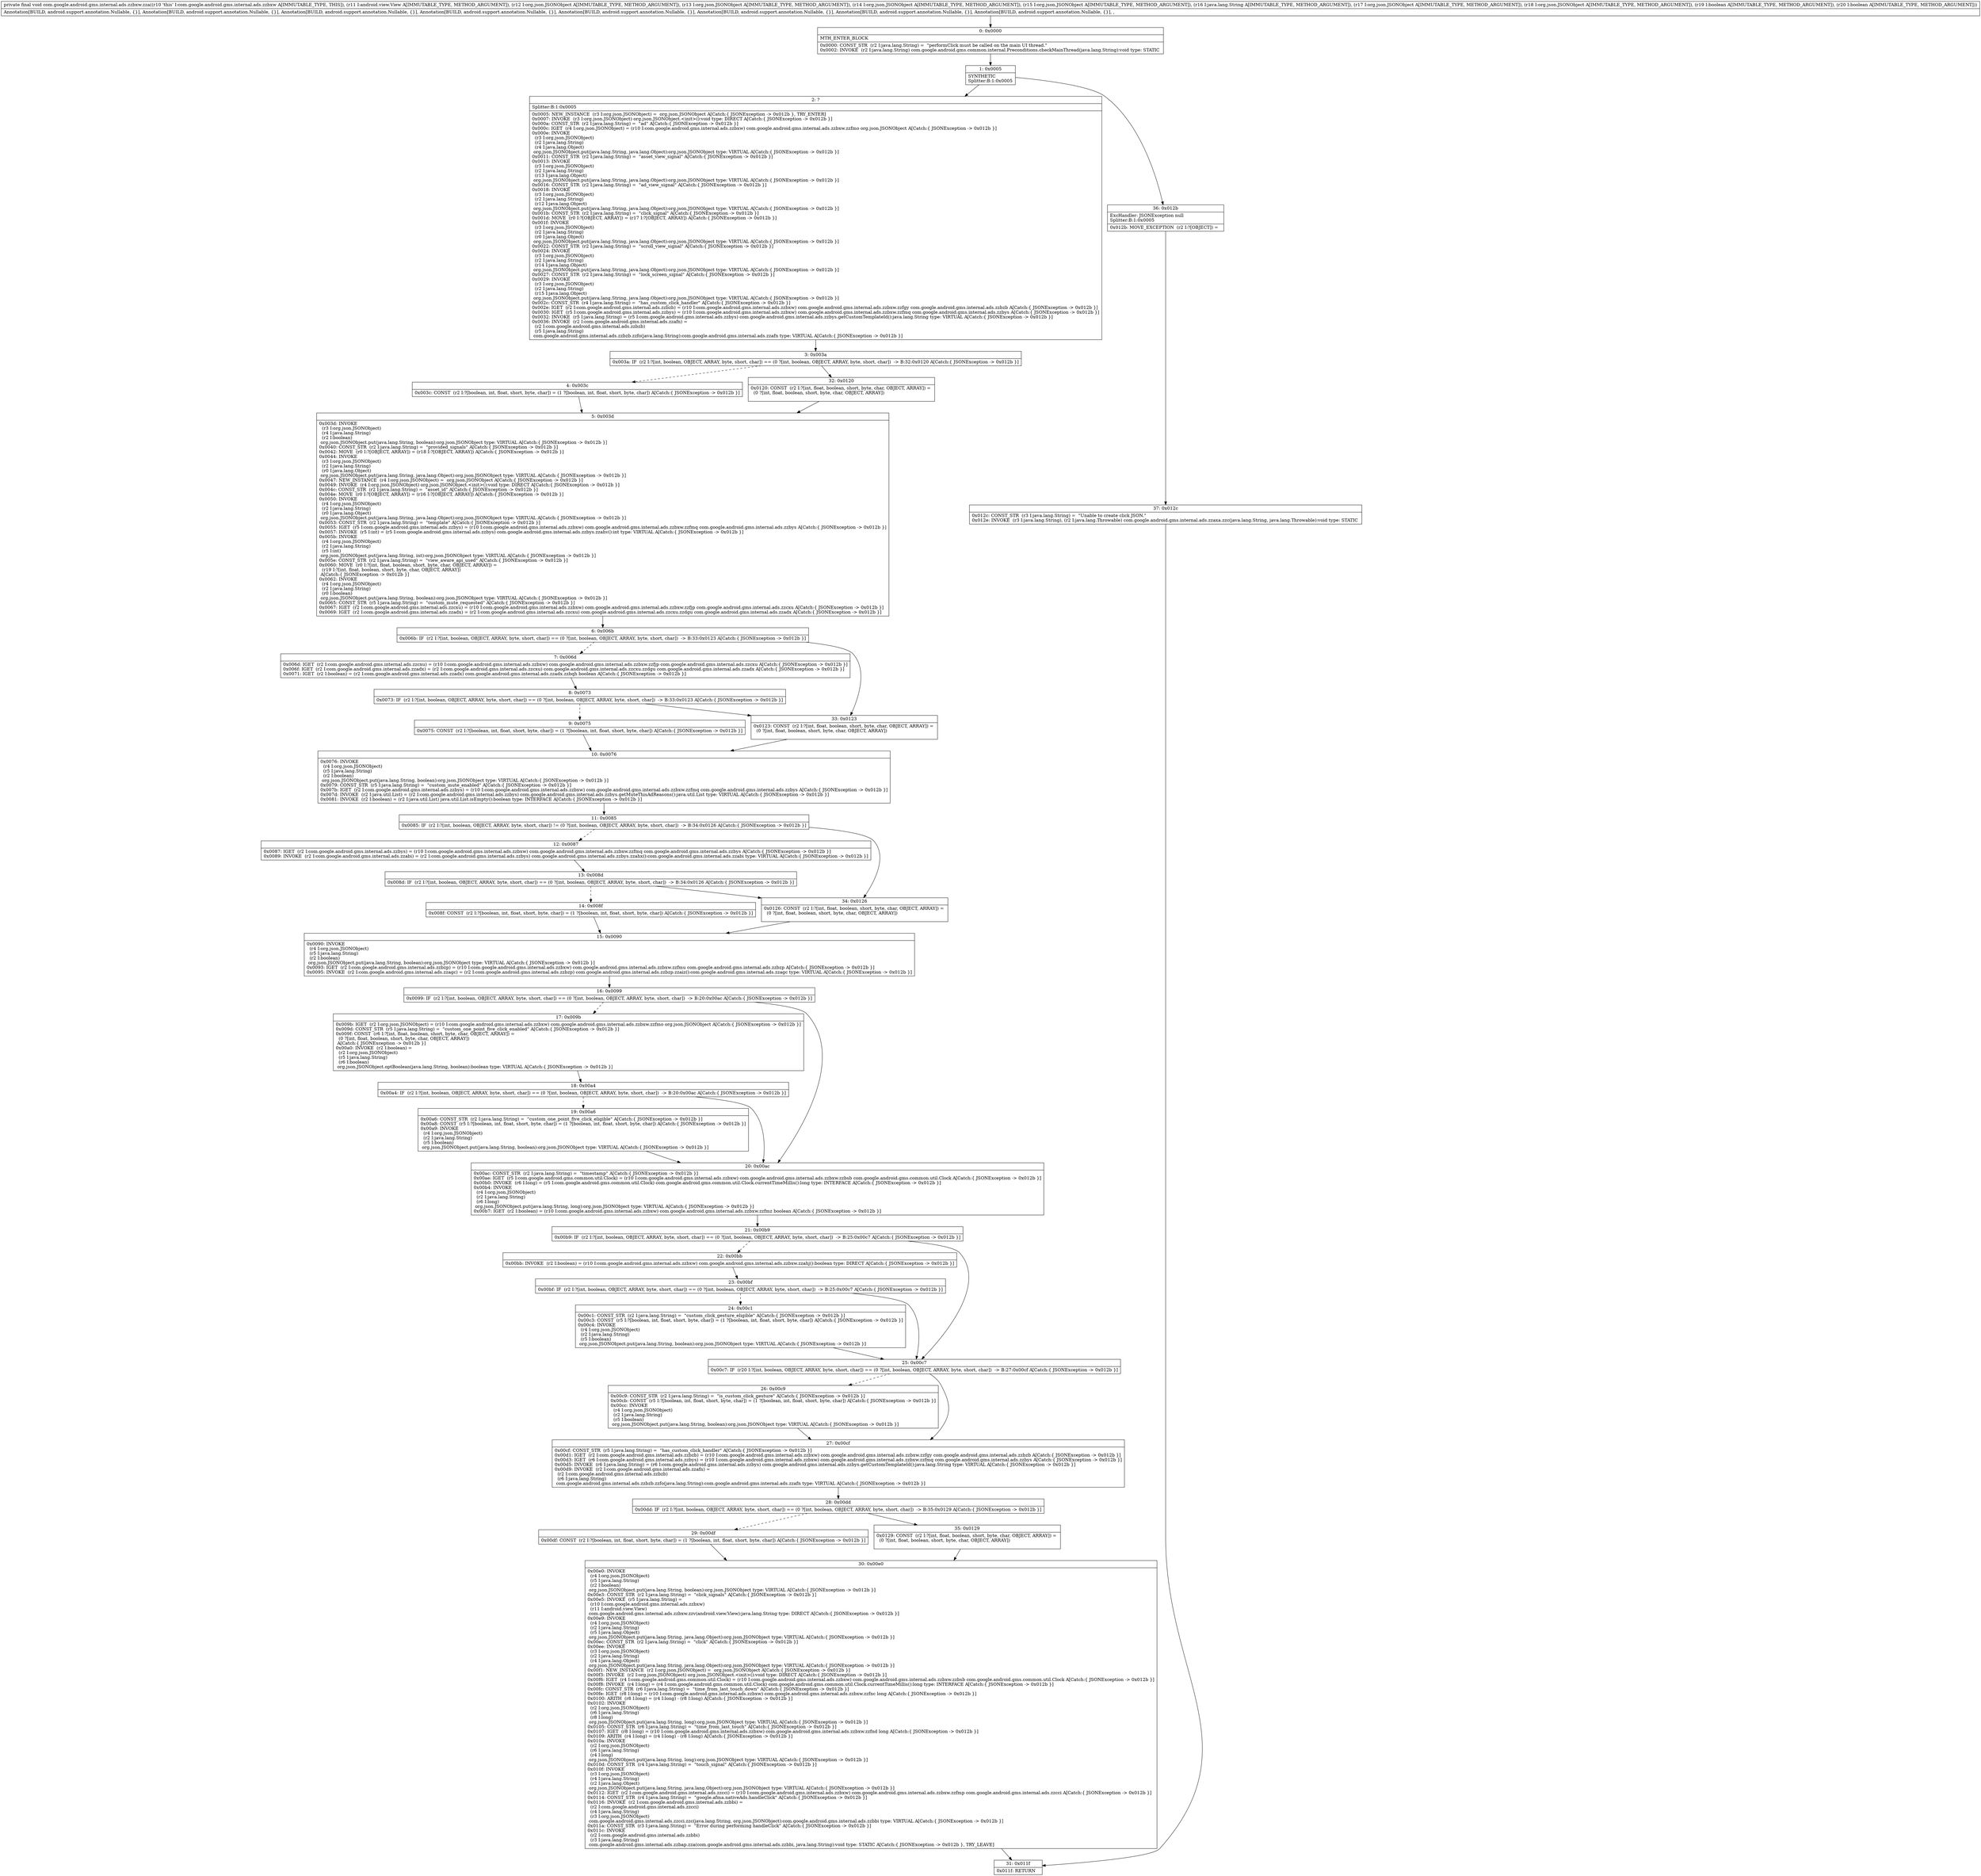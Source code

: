 digraph "CFG forcom.google.android.gms.internal.ads.zzbxw.zza(Landroid\/view\/View;Lorg\/json\/JSONObject;Lorg\/json\/JSONObject;Lorg\/json\/JSONObject;Lorg\/json\/JSONObject;Ljava\/lang\/String;Lorg\/json\/JSONObject;Lorg\/json\/JSONObject;ZZ)V" {
Node_0 [shape=record,label="{0\:\ 0x0000|MTH_ENTER_BLOCK\l|0x0000: CONST_STR  (r2 I:java.lang.String) =  \"performClick must be called on the main UI thread.\" \l0x0002: INVOKE  (r2 I:java.lang.String) com.google.android.gms.common.internal.Preconditions.checkMainThread(java.lang.String):void type: STATIC \l}"];
Node_1 [shape=record,label="{1\:\ 0x0005|SYNTHETIC\lSplitter:B:1:0x0005\l}"];
Node_2 [shape=record,label="{2\:\ ?|Splitter:B:1:0x0005\l|0x0005: NEW_INSTANCE  (r3 I:org.json.JSONObject) =  org.json.JSONObject A[Catch:\{ JSONException \-\> 0x012b \}, TRY_ENTER]\l0x0007: INVOKE  (r3 I:org.json.JSONObject) org.json.JSONObject.\<init\>():void type: DIRECT A[Catch:\{ JSONException \-\> 0x012b \}]\l0x000a: CONST_STR  (r2 I:java.lang.String) =  \"ad\" A[Catch:\{ JSONException \-\> 0x012b \}]\l0x000c: IGET  (r4 I:org.json.JSONObject) = (r10 I:com.google.android.gms.internal.ads.zzbxw) com.google.android.gms.internal.ads.zzbxw.zzfmo org.json.JSONObject A[Catch:\{ JSONException \-\> 0x012b \}]\l0x000e: INVOKE  \l  (r3 I:org.json.JSONObject)\l  (r2 I:java.lang.String)\l  (r4 I:java.lang.Object)\l org.json.JSONObject.put(java.lang.String, java.lang.Object):org.json.JSONObject type: VIRTUAL A[Catch:\{ JSONException \-\> 0x012b \}]\l0x0011: CONST_STR  (r2 I:java.lang.String) =  \"asset_view_signal\" A[Catch:\{ JSONException \-\> 0x012b \}]\l0x0013: INVOKE  \l  (r3 I:org.json.JSONObject)\l  (r2 I:java.lang.String)\l  (r13 I:java.lang.Object)\l org.json.JSONObject.put(java.lang.String, java.lang.Object):org.json.JSONObject type: VIRTUAL A[Catch:\{ JSONException \-\> 0x012b \}]\l0x0016: CONST_STR  (r2 I:java.lang.String) =  \"ad_view_signal\" A[Catch:\{ JSONException \-\> 0x012b \}]\l0x0018: INVOKE  \l  (r3 I:org.json.JSONObject)\l  (r2 I:java.lang.String)\l  (r12 I:java.lang.Object)\l org.json.JSONObject.put(java.lang.String, java.lang.Object):org.json.JSONObject type: VIRTUAL A[Catch:\{ JSONException \-\> 0x012b \}]\l0x001b: CONST_STR  (r2 I:java.lang.String) =  \"click_signal\" A[Catch:\{ JSONException \-\> 0x012b \}]\l0x001d: MOVE  (r0 I:?[OBJECT, ARRAY]) = (r17 I:?[OBJECT, ARRAY]) A[Catch:\{ JSONException \-\> 0x012b \}]\l0x001f: INVOKE  \l  (r3 I:org.json.JSONObject)\l  (r2 I:java.lang.String)\l  (r0 I:java.lang.Object)\l org.json.JSONObject.put(java.lang.String, java.lang.Object):org.json.JSONObject type: VIRTUAL A[Catch:\{ JSONException \-\> 0x012b \}]\l0x0022: CONST_STR  (r2 I:java.lang.String) =  \"scroll_view_signal\" A[Catch:\{ JSONException \-\> 0x012b \}]\l0x0024: INVOKE  \l  (r3 I:org.json.JSONObject)\l  (r2 I:java.lang.String)\l  (r14 I:java.lang.Object)\l org.json.JSONObject.put(java.lang.String, java.lang.Object):org.json.JSONObject type: VIRTUAL A[Catch:\{ JSONException \-\> 0x012b \}]\l0x0027: CONST_STR  (r2 I:java.lang.String) =  \"lock_screen_signal\" A[Catch:\{ JSONException \-\> 0x012b \}]\l0x0029: INVOKE  \l  (r3 I:org.json.JSONObject)\l  (r2 I:java.lang.String)\l  (r15 I:java.lang.Object)\l org.json.JSONObject.put(java.lang.String, java.lang.Object):org.json.JSONObject type: VIRTUAL A[Catch:\{ JSONException \-\> 0x012b \}]\l0x002c: CONST_STR  (r4 I:java.lang.String) =  \"has_custom_click_handler\" A[Catch:\{ JSONException \-\> 0x012b \}]\l0x002e: IGET  (r2 I:com.google.android.gms.internal.ads.zzbzb) = (r10 I:com.google.android.gms.internal.ads.zzbxw) com.google.android.gms.internal.ads.zzbxw.zzfgy com.google.android.gms.internal.ads.zzbzb A[Catch:\{ JSONException \-\> 0x012b \}]\l0x0030: IGET  (r5 I:com.google.android.gms.internal.ads.zzbys) = (r10 I:com.google.android.gms.internal.ads.zzbxw) com.google.android.gms.internal.ads.zzbxw.zzfmq com.google.android.gms.internal.ads.zzbys A[Catch:\{ JSONException \-\> 0x012b \}]\l0x0032: INVOKE  (r5 I:java.lang.String) = (r5 I:com.google.android.gms.internal.ads.zzbys) com.google.android.gms.internal.ads.zzbys.getCustomTemplateId():java.lang.String type: VIRTUAL A[Catch:\{ JSONException \-\> 0x012b \}]\l0x0036: INVOKE  (r2 I:com.google.android.gms.internal.ads.zzafn) = \l  (r2 I:com.google.android.gms.internal.ads.zzbzb)\l  (r5 I:java.lang.String)\l com.google.android.gms.internal.ads.zzbzb.zzfo(java.lang.String):com.google.android.gms.internal.ads.zzafn type: VIRTUAL A[Catch:\{ JSONException \-\> 0x012b \}]\l}"];
Node_3 [shape=record,label="{3\:\ 0x003a|0x003a: IF  (r2 I:?[int, boolean, OBJECT, ARRAY, byte, short, char]) == (0 ?[int, boolean, OBJECT, ARRAY, byte, short, char])  \-\> B:32:0x0120 A[Catch:\{ JSONException \-\> 0x012b \}]\l}"];
Node_4 [shape=record,label="{4\:\ 0x003c|0x003c: CONST  (r2 I:?[boolean, int, float, short, byte, char]) = (1 ?[boolean, int, float, short, byte, char]) A[Catch:\{ JSONException \-\> 0x012b \}]\l}"];
Node_5 [shape=record,label="{5\:\ 0x003d|0x003d: INVOKE  \l  (r3 I:org.json.JSONObject)\l  (r4 I:java.lang.String)\l  (r2 I:boolean)\l org.json.JSONObject.put(java.lang.String, boolean):org.json.JSONObject type: VIRTUAL A[Catch:\{ JSONException \-\> 0x012b \}]\l0x0040: CONST_STR  (r2 I:java.lang.String) =  \"provided_signals\" A[Catch:\{ JSONException \-\> 0x012b \}]\l0x0042: MOVE  (r0 I:?[OBJECT, ARRAY]) = (r18 I:?[OBJECT, ARRAY]) A[Catch:\{ JSONException \-\> 0x012b \}]\l0x0044: INVOKE  \l  (r3 I:org.json.JSONObject)\l  (r2 I:java.lang.String)\l  (r0 I:java.lang.Object)\l org.json.JSONObject.put(java.lang.String, java.lang.Object):org.json.JSONObject type: VIRTUAL A[Catch:\{ JSONException \-\> 0x012b \}]\l0x0047: NEW_INSTANCE  (r4 I:org.json.JSONObject) =  org.json.JSONObject A[Catch:\{ JSONException \-\> 0x012b \}]\l0x0049: INVOKE  (r4 I:org.json.JSONObject) org.json.JSONObject.\<init\>():void type: DIRECT A[Catch:\{ JSONException \-\> 0x012b \}]\l0x004c: CONST_STR  (r2 I:java.lang.String) =  \"asset_id\" A[Catch:\{ JSONException \-\> 0x012b \}]\l0x004e: MOVE  (r0 I:?[OBJECT, ARRAY]) = (r16 I:?[OBJECT, ARRAY]) A[Catch:\{ JSONException \-\> 0x012b \}]\l0x0050: INVOKE  \l  (r4 I:org.json.JSONObject)\l  (r2 I:java.lang.String)\l  (r0 I:java.lang.Object)\l org.json.JSONObject.put(java.lang.String, java.lang.Object):org.json.JSONObject type: VIRTUAL A[Catch:\{ JSONException \-\> 0x012b \}]\l0x0053: CONST_STR  (r2 I:java.lang.String) =  \"template\" A[Catch:\{ JSONException \-\> 0x012b \}]\l0x0055: IGET  (r5 I:com.google.android.gms.internal.ads.zzbys) = (r10 I:com.google.android.gms.internal.ads.zzbxw) com.google.android.gms.internal.ads.zzbxw.zzfmq com.google.android.gms.internal.ads.zzbys A[Catch:\{ JSONException \-\> 0x012b \}]\l0x0057: INVOKE  (r5 I:int) = (r5 I:com.google.android.gms.internal.ads.zzbys) com.google.android.gms.internal.ads.zzbys.zzahv():int type: VIRTUAL A[Catch:\{ JSONException \-\> 0x012b \}]\l0x005b: INVOKE  \l  (r4 I:org.json.JSONObject)\l  (r2 I:java.lang.String)\l  (r5 I:int)\l org.json.JSONObject.put(java.lang.String, int):org.json.JSONObject type: VIRTUAL A[Catch:\{ JSONException \-\> 0x012b \}]\l0x005e: CONST_STR  (r2 I:java.lang.String) =  \"view_aware_api_used\" A[Catch:\{ JSONException \-\> 0x012b \}]\l0x0060: MOVE  (r0 I:?[int, float, boolean, short, byte, char, OBJECT, ARRAY]) = \l  (r19 I:?[int, float, boolean, short, byte, char, OBJECT, ARRAY])\l A[Catch:\{ JSONException \-\> 0x012b \}]\l0x0062: INVOKE  \l  (r4 I:org.json.JSONObject)\l  (r2 I:java.lang.String)\l  (r0 I:boolean)\l org.json.JSONObject.put(java.lang.String, boolean):org.json.JSONObject type: VIRTUAL A[Catch:\{ JSONException \-\> 0x012b \}]\l0x0065: CONST_STR  (r5 I:java.lang.String) =  \"custom_mute_requested\" A[Catch:\{ JSONException \-\> 0x012b \}]\l0x0067: IGET  (r2 I:com.google.android.gms.internal.ads.zzcxu) = (r10 I:com.google.android.gms.internal.ads.zzbxw) com.google.android.gms.internal.ads.zzbxw.zzfjp com.google.android.gms.internal.ads.zzcxu A[Catch:\{ JSONException \-\> 0x012b \}]\l0x0069: IGET  (r2 I:com.google.android.gms.internal.ads.zzadx) = (r2 I:com.google.android.gms.internal.ads.zzcxu) com.google.android.gms.internal.ads.zzcxu.zzdgu com.google.android.gms.internal.ads.zzadx A[Catch:\{ JSONException \-\> 0x012b \}]\l}"];
Node_6 [shape=record,label="{6\:\ 0x006b|0x006b: IF  (r2 I:?[int, boolean, OBJECT, ARRAY, byte, short, char]) == (0 ?[int, boolean, OBJECT, ARRAY, byte, short, char])  \-\> B:33:0x0123 A[Catch:\{ JSONException \-\> 0x012b \}]\l}"];
Node_7 [shape=record,label="{7\:\ 0x006d|0x006d: IGET  (r2 I:com.google.android.gms.internal.ads.zzcxu) = (r10 I:com.google.android.gms.internal.ads.zzbxw) com.google.android.gms.internal.ads.zzbxw.zzfjp com.google.android.gms.internal.ads.zzcxu A[Catch:\{ JSONException \-\> 0x012b \}]\l0x006f: IGET  (r2 I:com.google.android.gms.internal.ads.zzadx) = (r2 I:com.google.android.gms.internal.ads.zzcxu) com.google.android.gms.internal.ads.zzcxu.zzdgu com.google.android.gms.internal.ads.zzadx A[Catch:\{ JSONException \-\> 0x012b \}]\l0x0071: IGET  (r2 I:boolean) = (r2 I:com.google.android.gms.internal.ads.zzadx) com.google.android.gms.internal.ads.zzadx.zzbqh boolean A[Catch:\{ JSONException \-\> 0x012b \}]\l}"];
Node_8 [shape=record,label="{8\:\ 0x0073|0x0073: IF  (r2 I:?[int, boolean, OBJECT, ARRAY, byte, short, char]) == (0 ?[int, boolean, OBJECT, ARRAY, byte, short, char])  \-\> B:33:0x0123 A[Catch:\{ JSONException \-\> 0x012b \}]\l}"];
Node_9 [shape=record,label="{9\:\ 0x0075|0x0075: CONST  (r2 I:?[boolean, int, float, short, byte, char]) = (1 ?[boolean, int, float, short, byte, char]) A[Catch:\{ JSONException \-\> 0x012b \}]\l}"];
Node_10 [shape=record,label="{10\:\ 0x0076|0x0076: INVOKE  \l  (r4 I:org.json.JSONObject)\l  (r5 I:java.lang.String)\l  (r2 I:boolean)\l org.json.JSONObject.put(java.lang.String, boolean):org.json.JSONObject type: VIRTUAL A[Catch:\{ JSONException \-\> 0x012b \}]\l0x0079: CONST_STR  (r5 I:java.lang.String) =  \"custom_mute_enabled\" A[Catch:\{ JSONException \-\> 0x012b \}]\l0x007b: IGET  (r2 I:com.google.android.gms.internal.ads.zzbys) = (r10 I:com.google.android.gms.internal.ads.zzbxw) com.google.android.gms.internal.ads.zzbxw.zzfmq com.google.android.gms.internal.ads.zzbys A[Catch:\{ JSONException \-\> 0x012b \}]\l0x007d: INVOKE  (r2 I:java.util.List) = (r2 I:com.google.android.gms.internal.ads.zzbys) com.google.android.gms.internal.ads.zzbys.getMuteThisAdReasons():java.util.List type: VIRTUAL A[Catch:\{ JSONException \-\> 0x012b \}]\l0x0081: INVOKE  (r2 I:boolean) = (r2 I:java.util.List) java.util.List.isEmpty():boolean type: INTERFACE A[Catch:\{ JSONException \-\> 0x012b \}]\l}"];
Node_11 [shape=record,label="{11\:\ 0x0085|0x0085: IF  (r2 I:?[int, boolean, OBJECT, ARRAY, byte, short, char]) != (0 ?[int, boolean, OBJECT, ARRAY, byte, short, char])  \-\> B:34:0x0126 A[Catch:\{ JSONException \-\> 0x012b \}]\l}"];
Node_12 [shape=record,label="{12\:\ 0x0087|0x0087: IGET  (r2 I:com.google.android.gms.internal.ads.zzbys) = (r10 I:com.google.android.gms.internal.ads.zzbxw) com.google.android.gms.internal.ads.zzbxw.zzfmq com.google.android.gms.internal.ads.zzbys A[Catch:\{ JSONException \-\> 0x012b \}]\l0x0089: INVOKE  (r2 I:com.google.android.gms.internal.ads.zzabi) = (r2 I:com.google.android.gms.internal.ads.zzbys) com.google.android.gms.internal.ads.zzbys.zzahx():com.google.android.gms.internal.ads.zzabi type: VIRTUAL A[Catch:\{ JSONException \-\> 0x012b \}]\l}"];
Node_13 [shape=record,label="{13\:\ 0x008d|0x008d: IF  (r2 I:?[int, boolean, OBJECT, ARRAY, byte, short, char]) == (0 ?[int, boolean, OBJECT, ARRAY, byte, short, char])  \-\> B:34:0x0126 A[Catch:\{ JSONException \-\> 0x012b \}]\l}"];
Node_14 [shape=record,label="{14\:\ 0x008f|0x008f: CONST  (r2 I:?[boolean, int, float, short, byte, char]) = (1 ?[boolean, int, float, short, byte, char]) A[Catch:\{ JSONException \-\> 0x012b \}]\l}"];
Node_15 [shape=record,label="{15\:\ 0x0090|0x0090: INVOKE  \l  (r4 I:org.json.JSONObject)\l  (r5 I:java.lang.String)\l  (r2 I:boolean)\l org.json.JSONObject.put(java.lang.String, boolean):org.json.JSONObject type: VIRTUAL A[Catch:\{ JSONException \-\> 0x012b \}]\l0x0093: IGET  (r2 I:com.google.android.gms.internal.ads.zzbzp) = (r10 I:com.google.android.gms.internal.ads.zzbxw) com.google.android.gms.internal.ads.zzbxw.zzfmu com.google.android.gms.internal.ads.zzbzp A[Catch:\{ JSONException \-\> 0x012b \}]\l0x0095: INVOKE  (r2 I:com.google.android.gms.internal.ads.zzagc) = (r2 I:com.google.android.gms.internal.ads.zzbzp) com.google.android.gms.internal.ads.zzbzp.zzaiz():com.google.android.gms.internal.ads.zzagc type: VIRTUAL A[Catch:\{ JSONException \-\> 0x012b \}]\l}"];
Node_16 [shape=record,label="{16\:\ 0x0099|0x0099: IF  (r2 I:?[int, boolean, OBJECT, ARRAY, byte, short, char]) == (0 ?[int, boolean, OBJECT, ARRAY, byte, short, char])  \-\> B:20:0x00ac A[Catch:\{ JSONException \-\> 0x012b \}]\l}"];
Node_17 [shape=record,label="{17\:\ 0x009b|0x009b: IGET  (r2 I:org.json.JSONObject) = (r10 I:com.google.android.gms.internal.ads.zzbxw) com.google.android.gms.internal.ads.zzbxw.zzfmo org.json.JSONObject A[Catch:\{ JSONException \-\> 0x012b \}]\l0x009d: CONST_STR  (r5 I:java.lang.String) =  \"custom_one_point_five_click_enabled\" A[Catch:\{ JSONException \-\> 0x012b \}]\l0x009f: CONST  (r6 I:?[int, float, boolean, short, byte, char, OBJECT, ARRAY]) = \l  (0 ?[int, float, boolean, short, byte, char, OBJECT, ARRAY])\l A[Catch:\{ JSONException \-\> 0x012b \}]\l0x00a0: INVOKE  (r2 I:boolean) = \l  (r2 I:org.json.JSONObject)\l  (r5 I:java.lang.String)\l  (r6 I:boolean)\l org.json.JSONObject.optBoolean(java.lang.String, boolean):boolean type: VIRTUAL A[Catch:\{ JSONException \-\> 0x012b \}]\l}"];
Node_18 [shape=record,label="{18\:\ 0x00a4|0x00a4: IF  (r2 I:?[int, boolean, OBJECT, ARRAY, byte, short, char]) == (0 ?[int, boolean, OBJECT, ARRAY, byte, short, char])  \-\> B:20:0x00ac A[Catch:\{ JSONException \-\> 0x012b \}]\l}"];
Node_19 [shape=record,label="{19\:\ 0x00a6|0x00a6: CONST_STR  (r2 I:java.lang.String) =  \"custom_one_point_five_click_eligible\" A[Catch:\{ JSONException \-\> 0x012b \}]\l0x00a8: CONST  (r5 I:?[boolean, int, float, short, byte, char]) = (1 ?[boolean, int, float, short, byte, char]) A[Catch:\{ JSONException \-\> 0x012b \}]\l0x00a9: INVOKE  \l  (r4 I:org.json.JSONObject)\l  (r2 I:java.lang.String)\l  (r5 I:boolean)\l org.json.JSONObject.put(java.lang.String, boolean):org.json.JSONObject type: VIRTUAL A[Catch:\{ JSONException \-\> 0x012b \}]\l}"];
Node_20 [shape=record,label="{20\:\ 0x00ac|0x00ac: CONST_STR  (r2 I:java.lang.String) =  \"timestamp\" A[Catch:\{ JSONException \-\> 0x012b \}]\l0x00ae: IGET  (r5 I:com.google.android.gms.common.util.Clock) = (r10 I:com.google.android.gms.internal.ads.zzbxw) com.google.android.gms.internal.ads.zzbxw.zzbsb com.google.android.gms.common.util.Clock A[Catch:\{ JSONException \-\> 0x012b \}]\l0x00b0: INVOKE  (r6 I:long) = (r5 I:com.google.android.gms.common.util.Clock) com.google.android.gms.common.util.Clock.currentTimeMillis():long type: INTERFACE A[Catch:\{ JSONException \-\> 0x012b \}]\l0x00b4: INVOKE  \l  (r4 I:org.json.JSONObject)\l  (r2 I:java.lang.String)\l  (r6 I:long)\l org.json.JSONObject.put(java.lang.String, long):org.json.JSONObject type: VIRTUAL A[Catch:\{ JSONException \-\> 0x012b \}]\l0x00b7: IGET  (r2 I:boolean) = (r10 I:com.google.android.gms.internal.ads.zzbxw) com.google.android.gms.internal.ads.zzbxw.zzfmz boolean A[Catch:\{ JSONException \-\> 0x012b \}]\l}"];
Node_21 [shape=record,label="{21\:\ 0x00b9|0x00b9: IF  (r2 I:?[int, boolean, OBJECT, ARRAY, byte, short, char]) == (0 ?[int, boolean, OBJECT, ARRAY, byte, short, char])  \-\> B:25:0x00c7 A[Catch:\{ JSONException \-\> 0x012b \}]\l}"];
Node_22 [shape=record,label="{22\:\ 0x00bb|0x00bb: INVOKE  (r2 I:boolean) = (r10 I:com.google.android.gms.internal.ads.zzbxw) com.google.android.gms.internal.ads.zzbxw.zzahj():boolean type: DIRECT A[Catch:\{ JSONException \-\> 0x012b \}]\l}"];
Node_23 [shape=record,label="{23\:\ 0x00bf|0x00bf: IF  (r2 I:?[int, boolean, OBJECT, ARRAY, byte, short, char]) == (0 ?[int, boolean, OBJECT, ARRAY, byte, short, char])  \-\> B:25:0x00c7 A[Catch:\{ JSONException \-\> 0x012b \}]\l}"];
Node_24 [shape=record,label="{24\:\ 0x00c1|0x00c1: CONST_STR  (r2 I:java.lang.String) =  \"custom_click_gesture_eligible\" A[Catch:\{ JSONException \-\> 0x012b \}]\l0x00c3: CONST  (r5 I:?[boolean, int, float, short, byte, char]) = (1 ?[boolean, int, float, short, byte, char]) A[Catch:\{ JSONException \-\> 0x012b \}]\l0x00c4: INVOKE  \l  (r4 I:org.json.JSONObject)\l  (r2 I:java.lang.String)\l  (r5 I:boolean)\l org.json.JSONObject.put(java.lang.String, boolean):org.json.JSONObject type: VIRTUAL A[Catch:\{ JSONException \-\> 0x012b \}]\l}"];
Node_25 [shape=record,label="{25\:\ 0x00c7|0x00c7: IF  (r20 I:?[int, boolean, OBJECT, ARRAY, byte, short, char]) == (0 ?[int, boolean, OBJECT, ARRAY, byte, short, char])  \-\> B:27:0x00cf A[Catch:\{ JSONException \-\> 0x012b \}]\l}"];
Node_26 [shape=record,label="{26\:\ 0x00c9|0x00c9: CONST_STR  (r2 I:java.lang.String) =  \"is_custom_click_gesture\" A[Catch:\{ JSONException \-\> 0x012b \}]\l0x00cb: CONST  (r5 I:?[boolean, int, float, short, byte, char]) = (1 ?[boolean, int, float, short, byte, char]) A[Catch:\{ JSONException \-\> 0x012b \}]\l0x00cc: INVOKE  \l  (r4 I:org.json.JSONObject)\l  (r2 I:java.lang.String)\l  (r5 I:boolean)\l org.json.JSONObject.put(java.lang.String, boolean):org.json.JSONObject type: VIRTUAL A[Catch:\{ JSONException \-\> 0x012b \}]\l}"];
Node_27 [shape=record,label="{27\:\ 0x00cf|0x00cf: CONST_STR  (r5 I:java.lang.String) =  \"has_custom_click_handler\" A[Catch:\{ JSONException \-\> 0x012b \}]\l0x00d1: IGET  (r2 I:com.google.android.gms.internal.ads.zzbzb) = (r10 I:com.google.android.gms.internal.ads.zzbxw) com.google.android.gms.internal.ads.zzbxw.zzfgy com.google.android.gms.internal.ads.zzbzb A[Catch:\{ JSONException \-\> 0x012b \}]\l0x00d3: IGET  (r6 I:com.google.android.gms.internal.ads.zzbys) = (r10 I:com.google.android.gms.internal.ads.zzbxw) com.google.android.gms.internal.ads.zzbxw.zzfmq com.google.android.gms.internal.ads.zzbys A[Catch:\{ JSONException \-\> 0x012b \}]\l0x00d5: INVOKE  (r6 I:java.lang.String) = (r6 I:com.google.android.gms.internal.ads.zzbys) com.google.android.gms.internal.ads.zzbys.getCustomTemplateId():java.lang.String type: VIRTUAL A[Catch:\{ JSONException \-\> 0x012b \}]\l0x00d9: INVOKE  (r2 I:com.google.android.gms.internal.ads.zzafn) = \l  (r2 I:com.google.android.gms.internal.ads.zzbzb)\l  (r6 I:java.lang.String)\l com.google.android.gms.internal.ads.zzbzb.zzfo(java.lang.String):com.google.android.gms.internal.ads.zzafn type: VIRTUAL A[Catch:\{ JSONException \-\> 0x012b \}]\l}"];
Node_28 [shape=record,label="{28\:\ 0x00dd|0x00dd: IF  (r2 I:?[int, boolean, OBJECT, ARRAY, byte, short, char]) == (0 ?[int, boolean, OBJECT, ARRAY, byte, short, char])  \-\> B:35:0x0129 A[Catch:\{ JSONException \-\> 0x012b \}]\l}"];
Node_29 [shape=record,label="{29\:\ 0x00df|0x00df: CONST  (r2 I:?[boolean, int, float, short, byte, char]) = (1 ?[boolean, int, float, short, byte, char]) A[Catch:\{ JSONException \-\> 0x012b \}]\l}"];
Node_30 [shape=record,label="{30\:\ 0x00e0|0x00e0: INVOKE  \l  (r4 I:org.json.JSONObject)\l  (r5 I:java.lang.String)\l  (r2 I:boolean)\l org.json.JSONObject.put(java.lang.String, boolean):org.json.JSONObject type: VIRTUAL A[Catch:\{ JSONException \-\> 0x012b \}]\l0x00e3: CONST_STR  (r2 I:java.lang.String) =  \"click_signals\" A[Catch:\{ JSONException \-\> 0x012b \}]\l0x00e5: INVOKE  (r5 I:java.lang.String) = \l  (r10 I:com.google.android.gms.internal.ads.zzbxw)\l  (r11 I:android.view.View)\l com.google.android.gms.internal.ads.zzbxw.zzv(android.view.View):java.lang.String type: DIRECT A[Catch:\{ JSONException \-\> 0x012b \}]\l0x00e9: INVOKE  \l  (r4 I:org.json.JSONObject)\l  (r2 I:java.lang.String)\l  (r5 I:java.lang.Object)\l org.json.JSONObject.put(java.lang.String, java.lang.Object):org.json.JSONObject type: VIRTUAL A[Catch:\{ JSONException \-\> 0x012b \}]\l0x00ec: CONST_STR  (r2 I:java.lang.String) =  \"click\" A[Catch:\{ JSONException \-\> 0x012b \}]\l0x00ee: INVOKE  \l  (r3 I:org.json.JSONObject)\l  (r2 I:java.lang.String)\l  (r4 I:java.lang.Object)\l org.json.JSONObject.put(java.lang.String, java.lang.Object):org.json.JSONObject type: VIRTUAL A[Catch:\{ JSONException \-\> 0x012b \}]\l0x00f1: NEW_INSTANCE  (r2 I:org.json.JSONObject) =  org.json.JSONObject A[Catch:\{ JSONException \-\> 0x012b \}]\l0x00f3: INVOKE  (r2 I:org.json.JSONObject) org.json.JSONObject.\<init\>():void type: DIRECT A[Catch:\{ JSONException \-\> 0x012b \}]\l0x00f6: IGET  (r4 I:com.google.android.gms.common.util.Clock) = (r10 I:com.google.android.gms.internal.ads.zzbxw) com.google.android.gms.internal.ads.zzbxw.zzbsb com.google.android.gms.common.util.Clock A[Catch:\{ JSONException \-\> 0x012b \}]\l0x00f8: INVOKE  (r4 I:long) = (r4 I:com.google.android.gms.common.util.Clock) com.google.android.gms.common.util.Clock.currentTimeMillis():long type: INTERFACE A[Catch:\{ JSONException \-\> 0x012b \}]\l0x00fc: CONST_STR  (r6 I:java.lang.String) =  \"time_from_last_touch_down\" A[Catch:\{ JSONException \-\> 0x012b \}]\l0x00fe: IGET  (r8 I:long) = (r10 I:com.google.android.gms.internal.ads.zzbxw) com.google.android.gms.internal.ads.zzbxw.zzfnc long A[Catch:\{ JSONException \-\> 0x012b \}]\l0x0100: ARITH  (r8 I:long) = (r4 I:long) \- (r8 I:long) A[Catch:\{ JSONException \-\> 0x012b \}]\l0x0102: INVOKE  \l  (r2 I:org.json.JSONObject)\l  (r6 I:java.lang.String)\l  (r8 I:long)\l org.json.JSONObject.put(java.lang.String, long):org.json.JSONObject type: VIRTUAL A[Catch:\{ JSONException \-\> 0x012b \}]\l0x0105: CONST_STR  (r6 I:java.lang.String) =  \"time_from_last_touch\" A[Catch:\{ JSONException \-\> 0x012b \}]\l0x0107: IGET  (r8 I:long) = (r10 I:com.google.android.gms.internal.ads.zzbxw) com.google.android.gms.internal.ads.zzbxw.zzfnd long A[Catch:\{ JSONException \-\> 0x012b \}]\l0x0109: ARITH  (r4 I:long) = (r4 I:long) \- (r8 I:long) A[Catch:\{ JSONException \-\> 0x012b \}]\l0x010a: INVOKE  \l  (r2 I:org.json.JSONObject)\l  (r6 I:java.lang.String)\l  (r4 I:long)\l org.json.JSONObject.put(java.lang.String, long):org.json.JSONObject type: VIRTUAL A[Catch:\{ JSONException \-\> 0x012b \}]\l0x010d: CONST_STR  (r4 I:java.lang.String) =  \"touch_signal\" A[Catch:\{ JSONException \-\> 0x012b \}]\l0x010f: INVOKE  \l  (r3 I:org.json.JSONObject)\l  (r4 I:java.lang.String)\l  (r2 I:java.lang.Object)\l org.json.JSONObject.put(java.lang.String, java.lang.Object):org.json.JSONObject type: VIRTUAL A[Catch:\{ JSONException \-\> 0x012b \}]\l0x0112: IGET  (r2 I:com.google.android.gms.internal.ads.zzcci) = (r10 I:com.google.android.gms.internal.ads.zzbxw) com.google.android.gms.internal.ads.zzbxw.zzfmp com.google.android.gms.internal.ads.zzcci A[Catch:\{ JSONException \-\> 0x012b \}]\l0x0114: CONST_STR  (r4 I:java.lang.String) =  \"google.afma.nativeAds.handleClick\" A[Catch:\{ JSONException \-\> 0x012b \}]\l0x0116: INVOKE  (r2 I:com.google.android.gms.internal.ads.zzbbi) = \l  (r2 I:com.google.android.gms.internal.ads.zzcci)\l  (r4 I:java.lang.String)\l  (r3 I:org.json.JSONObject)\l com.google.android.gms.internal.ads.zzcci.zzc(java.lang.String, org.json.JSONObject):com.google.android.gms.internal.ads.zzbbi type: VIRTUAL A[Catch:\{ JSONException \-\> 0x012b \}]\l0x011a: CONST_STR  (r3 I:java.lang.String) =  \"Error during performing handleClick\" A[Catch:\{ JSONException \-\> 0x012b \}]\l0x011c: INVOKE  \l  (r2 I:com.google.android.gms.internal.ads.zzbbi)\l  (r3 I:java.lang.String)\l com.google.android.gms.internal.ads.zzbap.zza(com.google.android.gms.internal.ads.zzbbi, java.lang.String):void type: STATIC A[Catch:\{ JSONException \-\> 0x012b \}, TRY_LEAVE]\l}"];
Node_31 [shape=record,label="{31\:\ 0x011f|0x011f: RETURN   \l}"];
Node_32 [shape=record,label="{32\:\ 0x0120|0x0120: CONST  (r2 I:?[int, float, boolean, short, byte, char, OBJECT, ARRAY]) = \l  (0 ?[int, float, boolean, short, byte, char, OBJECT, ARRAY])\l \l}"];
Node_33 [shape=record,label="{33\:\ 0x0123|0x0123: CONST  (r2 I:?[int, float, boolean, short, byte, char, OBJECT, ARRAY]) = \l  (0 ?[int, float, boolean, short, byte, char, OBJECT, ARRAY])\l \l}"];
Node_34 [shape=record,label="{34\:\ 0x0126|0x0126: CONST  (r2 I:?[int, float, boolean, short, byte, char, OBJECT, ARRAY]) = \l  (0 ?[int, float, boolean, short, byte, char, OBJECT, ARRAY])\l \l}"];
Node_35 [shape=record,label="{35\:\ 0x0129|0x0129: CONST  (r2 I:?[int, float, boolean, short, byte, char, OBJECT, ARRAY]) = \l  (0 ?[int, float, boolean, short, byte, char, OBJECT, ARRAY])\l \l}"];
Node_36 [shape=record,label="{36\:\ 0x012b|ExcHandler: JSONException null\lSplitter:B:1:0x0005\l|0x012b: MOVE_EXCEPTION  (r2 I:?[OBJECT]) =  \l}"];
Node_37 [shape=record,label="{37\:\ 0x012c|0x012c: CONST_STR  (r3 I:java.lang.String) =  \"Unable to create click JSON.\" \l0x012e: INVOKE  (r3 I:java.lang.String), (r2 I:java.lang.Throwable) com.google.android.gms.internal.ads.zzaxa.zzc(java.lang.String, java.lang.Throwable):void type: STATIC \l}"];
MethodNode[shape=record,label="{private final void com.google.android.gms.internal.ads.zzbxw.zza((r10 'this' I:com.google.android.gms.internal.ads.zzbxw A[IMMUTABLE_TYPE, THIS]), (r11 I:android.view.View A[IMMUTABLE_TYPE, METHOD_ARGUMENT]), (r12 I:org.json.JSONObject A[IMMUTABLE_TYPE, METHOD_ARGUMENT]), (r13 I:org.json.JSONObject A[IMMUTABLE_TYPE, METHOD_ARGUMENT]), (r14 I:org.json.JSONObject A[IMMUTABLE_TYPE, METHOD_ARGUMENT]), (r15 I:org.json.JSONObject A[IMMUTABLE_TYPE, METHOD_ARGUMENT]), (r16 I:java.lang.String A[IMMUTABLE_TYPE, METHOD_ARGUMENT]), (r17 I:org.json.JSONObject A[IMMUTABLE_TYPE, METHOD_ARGUMENT]), (r18 I:org.json.JSONObject A[IMMUTABLE_TYPE, METHOD_ARGUMENT]), (r19 I:boolean A[IMMUTABLE_TYPE, METHOD_ARGUMENT]), (r20 I:boolean A[IMMUTABLE_TYPE, METHOD_ARGUMENT]))  | Annotation[BUILD, android.support.annotation.Nullable, \{\}], Annotation[BUILD, android.support.annotation.Nullable, \{\}], Annotation[BUILD, android.support.annotation.Nullable, \{\}], Annotation[BUILD, android.support.annotation.Nullable, \{\}], Annotation[BUILD, android.support.annotation.Nullable, \{\}], Annotation[BUILD, android.support.annotation.Nullable, \{\}], Annotation[BUILD, android.support.annotation.Nullable, \{\}], Annotation[BUILD, android.support.annotation.Nullable, \{\}], , \l}"];
MethodNode -> Node_0;
Node_0 -> Node_1;
Node_1 -> Node_2;
Node_1 -> Node_36;
Node_2 -> Node_3;
Node_3 -> Node_4[style=dashed];
Node_3 -> Node_32;
Node_4 -> Node_5;
Node_5 -> Node_6;
Node_6 -> Node_7[style=dashed];
Node_6 -> Node_33;
Node_7 -> Node_8;
Node_8 -> Node_9[style=dashed];
Node_8 -> Node_33;
Node_9 -> Node_10;
Node_10 -> Node_11;
Node_11 -> Node_12[style=dashed];
Node_11 -> Node_34;
Node_12 -> Node_13;
Node_13 -> Node_14[style=dashed];
Node_13 -> Node_34;
Node_14 -> Node_15;
Node_15 -> Node_16;
Node_16 -> Node_17[style=dashed];
Node_16 -> Node_20;
Node_17 -> Node_18;
Node_18 -> Node_19[style=dashed];
Node_18 -> Node_20;
Node_19 -> Node_20;
Node_20 -> Node_21;
Node_21 -> Node_22[style=dashed];
Node_21 -> Node_25;
Node_22 -> Node_23;
Node_23 -> Node_24[style=dashed];
Node_23 -> Node_25;
Node_24 -> Node_25;
Node_25 -> Node_26[style=dashed];
Node_25 -> Node_27;
Node_26 -> Node_27;
Node_27 -> Node_28;
Node_28 -> Node_29[style=dashed];
Node_28 -> Node_35;
Node_29 -> Node_30;
Node_30 -> Node_31;
Node_32 -> Node_5;
Node_33 -> Node_10;
Node_34 -> Node_15;
Node_35 -> Node_30;
Node_36 -> Node_37;
Node_37 -> Node_31;
}

